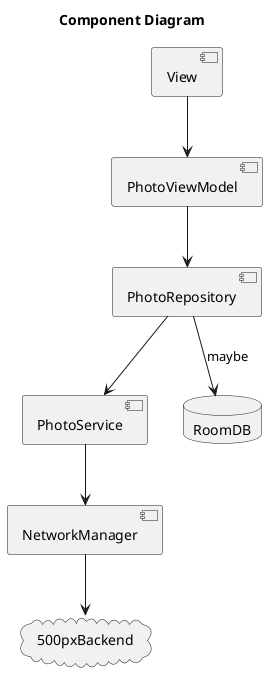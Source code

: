 @startuml
title Component Diagram

component View
component PhotoViewModel
component PhotoRepository
component PhotoService
component NetworkManager
cloud 500pxBackend
database RoomDB

 View -down-> PhotoViewModel
 PhotoViewModel -down-> PhotoRepository
 PhotoRepository -down-> PhotoService
 PhotoService -down-> NetworkManager
 NetworkManager -down-> 500pxBackend
 PhotoRepository -down-> RoomDB: maybe


@enduml